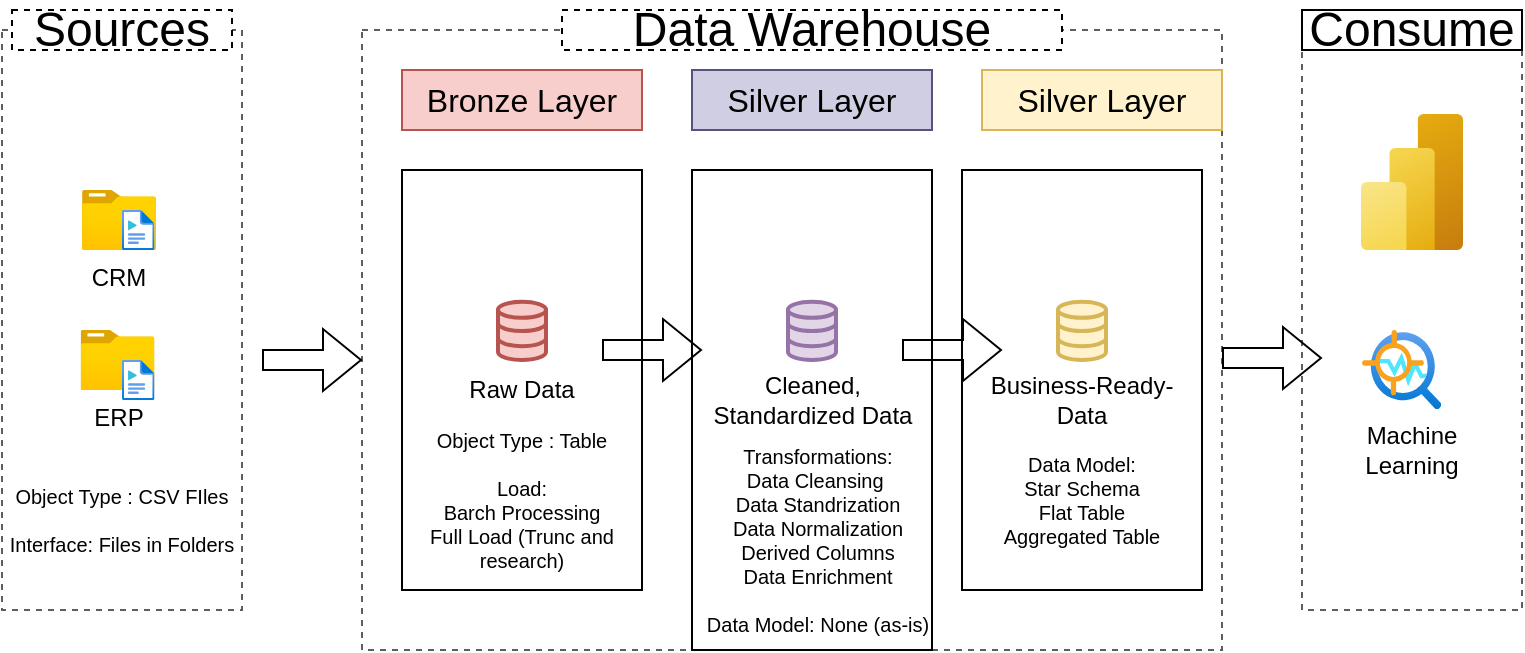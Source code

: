 <mxfile version="28.1.2">
  <diagram name="Page-1" id="caUtYiohZnL23IAZNrcm">
    <mxGraphModel dx="786" dy="482" grid="1" gridSize="10" guides="1" tooltips="1" connect="1" arrows="1" fold="1" page="1" pageScale="1" pageWidth="850" pageHeight="1100" math="0" shadow="0">
      <root>
        <mxCell id="0" />
        <mxCell id="1" parent="0" />
        <mxCell id="w5IkpH8JXHDGHeNf7wii-1" value="" style="rounded=0;whiteSpace=wrap;html=1;fillColor=none;dashed=1;strokeColor=light-dark(#5e5e5e, #ededed);" vertex="1" parent="1">
          <mxGeometry x="80" y="80" width="120" height="290" as="geometry" />
        </mxCell>
        <mxCell id="w5IkpH8JXHDGHeNf7wii-2" value="Sources" style="rounded=0;whiteSpace=wrap;html=1;fontSize=24;dashed=1;" vertex="1" parent="1">
          <mxGeometry x="85" y="70" width="110" height="20" as="geometry" />
        </mxCell>
        <mxCell id="w5IkpH8JXHDGHeNf7wii-3" value="" style="rounded=0;whiteSpace=wrap;html=1;fillColor=none;dashed=1;strokeColor=light-dark(#5e5e5e, #ededed);gradientColor=default;" vertex="1" parent="1">
          <mxGeometry x="260" y="80" width="430" height="310" as="geometry" />
        </mxCell>
        <mxCell id="w5IkpH8JXHDGHeNf7wii-4" value="Data Warehouse" style="rounded=0;whiteSpace=wrap;html=1;fontSize=24;dashed=1;" vertex="1" parent="1">
          <mxGeometry x="360" y="70" width="250" height="20" as="geometry" />
        </mxCell>
        <mxCell id="w5IkpH8JXHDGHeNf7wii-6" value="" style="rounded=0;whiteSpace=wrap;html=1;fillColor=none;dashed=1;strokeColor=light-dark(#5e5e5e, #ededed);" vertex="1" parent="1">
          <mxGeometry x="730" y="80" width="110" height="290" as="geometry" />
        </mxCell>
        <mxCell id="w5IkpH8JXHDGHeNf7wii-7" value="&lt;font style=&quot;font-size: 24px;&quot;&gt;Consume&lt;/font&gt;" style="rounded=0;whiteSpace=wrap;html=1;" vertex="1" parent="1">
          <mxGeometry x="730" y="70" width="110" height="20" as="geometry" />
        </mxCell>
        <mxCell id="w5IkpH8JXHDGHeNf7wii-8" value="Bronze Layer" style="rounded=0;whiteSpace=wrap;html=1;fillColor=#f8cecc;strokeColor=#b85450;fontSize=16;" vertex="1" parent="1">
          <mxGeometry x="280" y="100" width="120" height="30" as="geometry" />
        </mxCell>
        <mxCell id="w5IkpH8JXHDGHeNf7wii-9" value="" style="rounded=0;whiteSpace=wrap;html=1;fontSize=16;fillColor=default;" vertex="1" parent="1">
          <mxGeometry x="280" y="150" width="120" height="210" as="geometry" />
        </mxCell>
        <mxCell id="w5IkpH8JXHDGHeNf7wii-10" value="Silver Layer" style="rounded=0;whiteSpace=wrap;html=1;fillColor=#d0cee2;strokeColor=#56517e;fontSize=16;" vertex="1" parent="1">
          <mxGeometry x="425" y="100" width="120" height="30" as="geometry" />
        </mxCell>
        <mxCell id="w5IkpH8JXHDGHeNf7wii-11" value="Silver Layer" style="rounded=0;whiteSpace=wrap;html=1;fillColor=#fff2cc;strokeColor=#d6b656;fontSize=16;" vertex="1" parent="1">
          <mxGeometry x="570" y="100" width="120" height="30" as="geometry" />
        </mxCell>
        <mxCell id="w5IkpH8JXHDGHeNf7wii-12" value="CRM" style="image;aspect=fixed;html=1;points=[];align=center;fontSize=12;image=img/lib/azure2/general/Folder_Blank.svg;" vertex="1" parent="1">
          <mxGeometry x="120" y="160" width="36.96" height="30" as="geometry" />
        </mxCell>
        <mxCell id="w5IkpH8JXHDGHeNf7wii-13" value="" style="image;aspect=fixed;html=1;points=[];align=center;fontSize=12;image=img/lib/azure2/general/Media_File.svg;" vertex="1" parent="1">
          <mxGeometry x="140" y="170" width="16.25" height="20" as="geometry" />
        </mxCell>
        <mxCell id="w5IkpH8JXHDGHeNf7wii-14" value="ERP" style="image;aspect=fixed;html=1;points=[];align=center;fontSize=12;image=img/lib/azure2/general/Folder_Blank.svg;" vertex="1" parent="1">
          <mxGeometry x="119.29" y="230" width="36.96" height="30" as="geometry" />
        </mxCell>
        <mxCell id="w5IkpH8JXHDGHeNf7wii-15" value="" style="image;aspect=fixed;html=1;points=[];align=center;fontSize=12;image=img/lib/azure2/general/Media_File.svg;" vertex="1" parent="1">
          <mxGeometry x="140" y="245" width="16.25" height="20" as="geometry" />
        </mxCell>
        <mxCell id="w5IkpH8JXHDGHeNf7wii-25" value="Object Type : CSV FIles&lt;div&gt;&lt;br&gt;&lt;div&gt;Interface: Files in Folders&lt;/div&gt;&lt;/div&gt;" style="text;html=1;align=center;verticalAlign=middle;whiteSpace=wrap;rounded=0;fontSize=10;" vertex="1" parent="1">
          <mxGeometry x="80" y="310" width="120" height="30" as="geometry" />
        </mxCell>
        <mxCell id="w5IkpH8JXHDGHeNf7wii-26" value="" style="html=1;verticalLabelPosition=bottom;align=center;labelBackgroundColor=#ffffff;verticalAlign=top;strokeWidth=2;strokeColor=#b85450;shadow=0;dashed=0;shape=mxgraph.ios7.icons.data;fillColor=#f8cecc;" vertex="1" parent="1">
          <mxGeometry x="328" y="215.9" width="24" height="29.1" as="geometry" />
        </mxCell>
        <mxCell id="w5IkpH8JXHDGHeNf7wii-27" value="" style="rounded=0;whiteSpace=wrap;html=1;fontSize=16;fillColor=default;" vertex="1" parent="1">
          <mxGeometry x="425" y="150" width="120" height="240" as="geometry" />
        </mxCell>
        <mxCell id="w5IkpH8JXHDGHeNf7wii-28" value="" style="rounded=0;whiteSpace=wrap;html=1;fontSize=16;fillColor=default;" vertex="1" parent="1">
          <mxGeometry x="560" y="150" width="120" height="210" as="geometry" />
        </mxCell>
        <mxCell id="w5IkpH8JXHDGHeNf7wii-29" value="" style="html=1;verticalLabelPosition=bottom;align=center;labelBackgroundColor=#ffffff;verticalAlign=top;strokeWidth=2;strokeColor=#9673a6;shadow=0;dashed=0;shape=mxgraph.ios7.icons.data;fillColor=#e1d5e7;" vertex="1" parent="1">
          <mxGeometry x="473" y="215.9" width="24" height="29.1" as="geometry" />
        </mxCell>
        <mxCell id="w5IkpH8JXHDGHeNf7wii-30" value="" style="html=1;verticalLabelPosition=bottom;align=center;labelBackgroundColor=#ffffff;verticalAlign=top;strokeWidth=2;strokeColor=#d6b656;shadow=0;dashed=0;shape=mxgraph.ios7.icons.data;fillColor=#fff2cc;" vertex="1" parent="1">
          <mxGeometry x="608" y="215.9" width="24" height="29.1" as="geometry" />
        </mxCell>
        <mxCell id="w5IkpH8JXHDGHeNf7wii-31" value="" style="shape=flexArrow;endArrow=classic;html=1;rounded=0;" edge="1" parent="1">
          <mxGeometry width="50" height="50" relative="1" as="geometry">
            <mxPoint x="210" y="245" as="sourcePoint" />
            <mxPoint x="260" y="245" as="targetPoint" />
          </mxGeometry>
        </mxCell>
        <mxCell id="w5IkpH8JXHDGHeNf7wii-32" value="" style="shape=flexArrow;endArrow=classic;html=1;rounded=0;" edge="1" parent="1">
          <mxGeometry width="50" height="50" relative="1" as="geometry">
            <mxPoint x="690" y="244" as="sourcePoint" />
            <mxPoint x="740" y="244" as="targetPoint" />
          </mxGeometry>
        </mxCell>
        <mxCell id="w5IkpH8JXHDGHeNf7wii-33" value="" style="shape=flexArrow;endArrow=classic;html=1;rounded=0;" edge="1" parent="1">
          <mxGeometry width="50" height="50" relative="1" as="geometry">
            <mxPoint x="380" y="240" as="sourcePoint" />
            <mxPoint x="430" y="240" as="targetPoint" />
          </mxGeometry>
        </mxCell>
        <mxCell id="w5IkpH8JXHDGHeNf7wii-34" value="" style="shape=flexArrow;endArrow=classic;html=1;rounded=0;" edge="1" parent="1">
          <mxGeometry width="50" height="50" relative="1" as="geometry">
            <mxPoint x="530" y="240" as="sourcePoint" />
            <mxPoint x="580" y="240" as="targetPoint" />
          </mxGeometry>
        </mxCell>
        <mxCell id="w5IkpH8JXHDGHeNf7wii-35" value="Raw Data" style="text;html=1;align=center;verticalAlign=middle;whiteSpace=wrap;rounded=0;" vertex="1" parent="1">
          <mxGeometry x="310" y="245" width="60" height="30" as="geometry" />
        </mxCell>
        <mxCell id="w5IkpH8JXHDGHeNf7wii-37" value="Cleaned, Standardized Data" style="text;html=1;align=center;verticalAlign=middle;whiteSpace=wrap;rounded=0;" vertex="1" parent="1">
          <mxGeometry x="427.5" y="250" width="115" height="30" as="geometry" />
        </mxCell>
        <mxCell id="w5IkpH8JXHDGHeNf7wii-38" value="Business-Ready-Data" style="text;html=1;align=center;verticalAlign=middle;whiteSpace=wrap;rounded=0;" vertex="1" parent="1">
          <mxGeometry x="565" y="250" width="110" height="30" as="geometry" />
        </mxCell>
        <mxCell id="w5IkpH8JXHDGHeNf7wii-39" value="Object Type : Table&lt;div&gt;&lt;br&gt;&lt;/div&gt;&lt;div&gt;Load:&lt;/div&gt;&lt;div&gt;Barch Processing&lt;/div&gt;&lt;div&gt;Full Load (Trunc and research)&lt;/div&gt;" style="text;html=1;align=center;verticalAlign=middle;whiteSpace=wrap;rounded=0;fontSize=10;" vertex="1" parent="1">
          <mxGeometry x="280" y="300" width="120" height="30" as="geometry" />
        </mxCell>
        <mxCell id="w5IkpH8JXHDGHeNf7wii-40" value="Transformations:&lt;div&gt;Data Cleansing&amp;nbsp;&lt;/div&gt;&lt;div&gt;Data Standrization&lt;/div&gt;&lt;div&gt;Data Normalization&lt;/div&gt;&lt;div&gt;Derived Columns&lt;/div&gt;&lt;div&gt;Data Enrichment&lt;/div&gt;&lt;div&gt;&lt;br&gt;&lt;/div&gt;&lt;div&gt;Data Model: None (as-is)&lt;/div&gt;" style="text;html=1;align=center;verticalAlign=middle;whiteSpace=wrap;rounded=0;fontSize=10;" vertex="1" parent="1">
          <mxGeometry x="427.5" y="320" width="120" height="30" as="geometry" />
        </mxCell>
        <mxCell id="w5IkpH8JXHDGHeNf7wii-41" value="Data Model:&lt;div&gt;Star Schema&lt;/div&gt;&lt;div&gt;Flat Table&lt;/div&gt;&lt;div&gt;Aggregated Table&lt;/div&gt;" style="text;html=1;align=center;verticalAlign=middle;whiteSpace=wrap;rounded=0;fontSize=10;" vertex="1" parent="1">
          <mxGeometry x="560" y="300" width="120" height="30" as="geometry" />
        </mxCell>
        <mxCell id="w5IkpH8JXHDGHeNf7wii-42" value="" style="image;aspect=fixed;html=1;points=[];align=center;fontSize=12;image=img/lib/azure2/analytics/Power_BI_Embedded.svg;" vertex="1" parent="1">
          <mxGeometry x="759.5" y="122" width="51" height="68" as="geometry" />
        </mxCell>
        <mxCell id="w5IkpH8JXHDGHeNf7wii-43" value="" style="image;aspect=fixed;html=1;points=[];align=center;fontSize=12;image=img/lib/azure2/ai_machine_learning/Anomaly_Detector.svg;" vertex="1" parent="1">
          <mxGeometry x="760" y="230" width="39.5" height="39.5" as="geometry" />
        </mxCell>
        <mxCell id="w5IkpH8JXHDGHeNf7wii-44" value="Machine Learning" style="text;html=1;align=center;verticalAlign=middle;whiteSpace=wrap;rounded=0;" vertex="1" parent="1">
          <mxGeometry x="755" y="275" width="60" height="30" as="geometry" />
        </mxCell>
      </root>
    </mxGraphModel>
  </diagram>
</mxfile>
